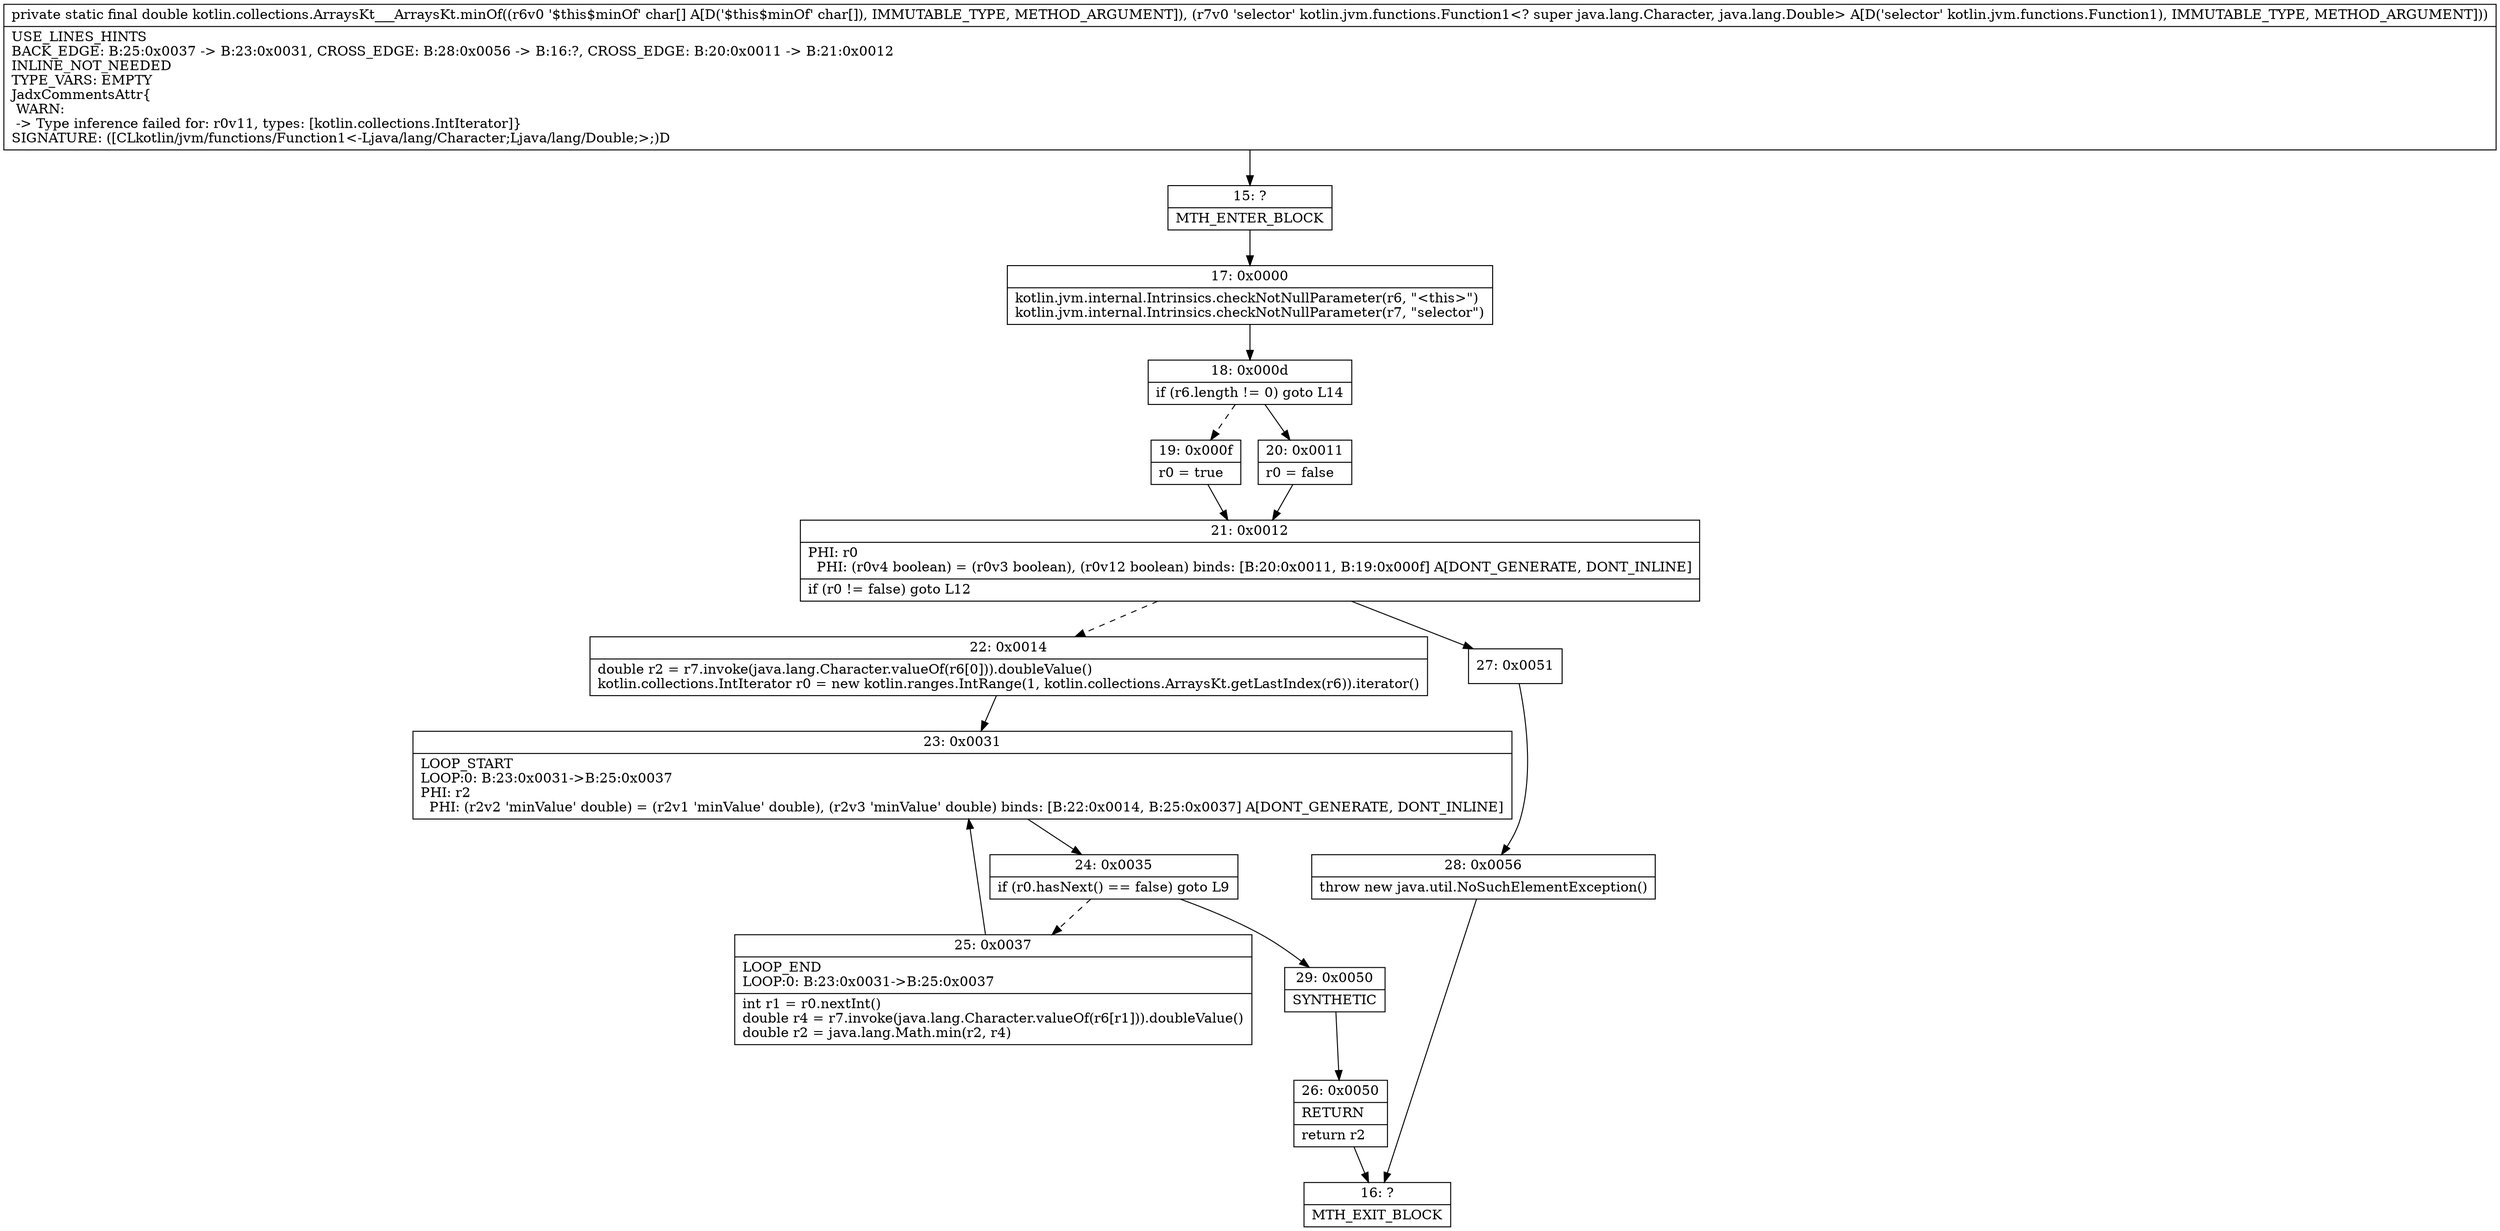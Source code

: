 digraph "CFG forkotlin.collections.ArraysKt___ArraysKt.minOf([CLkotlin\/jvm\/functions\/Function1;)D" {
Node_15 [shape=record,label="{15\:\ ?|MTH_ENTER_BLOCK\l}"];
Node_17 [shape=record,label="{17\:\ 0x0000|kotlin.jvm.internal.Intrinsics.checkNotNullParameter(r6, \"\<this\>\")\lkotlin.jvm.internal.Intrinsics.checkNotNullParameter(r7, \"selector\")\l}"];
Node_18 [shape=record,label="{18\:\ 0x000d|if (r6.length != 0) goto L14\l}"];
Node_19 [shape=record,label="{19\:\ 0x000f|r0 = true\l}"];
Node_21 [shape=record,label="{21\:\ 0x0012|PHI: r0 \l  PHI: (r0v4 boolean) = (r0v3 boolean), (r0v12 boolean) binds: [B:20:0x0011, B:19:0x000f] A[DONT_GENERATE, DONT_INLINE]\l|if (r0 != false) goto L12\l}"];
Node_22 [shape=record,label="{22\:\ 0x0014|double r2 = r7.invoke(java.lang.Character.valueOf(r6[0])).doubleValue()\lkotlin.collections.IntIterator r0 = new kotlin.ranges.IntRange(1, kotlin.collections.ArraysKt.getLastIndex(r6)).iterator()\l}"];
Node_23 [shape=record,label="{23\:\ 0x0031|LOOP_START\lLOOP:0: B:23:0x0031\-\>B:25:0x0037\lPHI: r2 \l  PHI: (r2v2 'minValue' double) = (r2v1 'minValue' double), (r2v3 'minValue' double) binds: [B:22:0x0014, B:25:0x0037] A[DONT_GENERATE, DONT_INLINE]\l}"];
Node_24 [shape=record,label="{24\:\ 0x0035|if (r0.hasNext() == false) goto L9\l}"];
Node_25 [shape=record,label="{25\:\ 0x0037|LOOP_END\lLOOP:0: B:23:0x0031\-\>B:25:0x0037\l|int r1 = r0.nextInt()\ldouble r4 = r7.invoke(java.lang.Character.valueOf(r6[r1])).doubleValue()\ldouble r2 = java.lang.Math.min(r2, r4)\l}"];
Node_29 [shape=record,label="{29\:\ 0x0050|SYNTHETIC\l}"];
Node_26 [shape=record,label="{26\:\ 0x0050|RETURN\l|return r2\l}"];
Node_16 [shape=record,label="{16\:\ ?|MTH_EXIT_BLOCK\l}"];
Node_27 [shape=record,label="{27\:\ 0x0051}"];
Node_28 [shape=record,label="{28\:\ 0x0056|throw new java.util.NoSuchElementException()\l}"];
Node_20 [shape=record,label="{20\:\ 0x0011|r0 = false\l}"];
MethodNode[shape=record,label="{private static final double kotlin.collections.ArraysKt___ArraysKt.minOf((r6v0 '$this$minOf' char[] A[D('$this$minOf' char[]), IMMUTABLE_TYPE, METHOD_ARGUMENT]), (r7v0 'selector' kotlin.jvm.functions.Function1\<? super java.lang.Character, java.lang.Double\> A[D('selector' kotlin.jvm.functions.Function1), IMMUTABLE_TYPE, METHOD_ARGUMENT]))  | USE_LINES_HINTS\lBACK_EDGE: B:25:0x0037 \-\> B:23:0x0031, CROSS_EDGE: B:28:0x0056 \-\> B:16:?, CROSS_EDGE: B:20:0x0011 \-\> B:21:0x0012\lINLINE_NOT_NEEDED\lTYPE_VARS: EMPTY\lJadxCommentsAttr\{\l WARN: \l \-\> Type inference failed for: r0v11, types: [kotlin.collections.IntIterator]\}\lSIGNATURE: ([CLkotlin\/jvm\/functions\/Function1\<\-Ljava\/lang\/Character;Ljava\/lang\/Double;\>;)D\l}"];
MethodNode -> Node_15;Node_15 -> Node_17;
Node_17 -> Node_18;
Node_18 -> Node_19[style=dashed];
Node_18 -> Node_20;
Node_19 -> Node_21;
Node_21 -> Node_22[style=dashed];
Node_21 -> Node_27;
Node_22 -> Node_23;
Node_23 -> Node_24;
Node_24 -> Node_25[style=dashed];
Node_24 -> Node_29;
Node_25 -> Node_23;
Node_29 -> Node_26;
Node_26 -> Node_16;
Node_27 -> Node_28;
Node_28 -> Node_16;
Node_20 -> Node_21;
}

